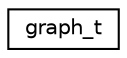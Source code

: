 digraph "Graphical Class Hierarchy"
{
 // INTERACTIVE_SVG=YES
 // LATEX_PDF_SIZE
  edge [fontname="Helvetica",fontsize="10",labelfontname="Helvetica",labelfontsize="10"];
  node [fontname="Helvetica",fontsize="10",shape=record];
  rankdir="LR";
  Node0 [label="graph_t",height=0.2,width=0.4,color="black", fillcolor="white", style="filled",URL="$structgraph__t.html",tooltip=" "];
}
